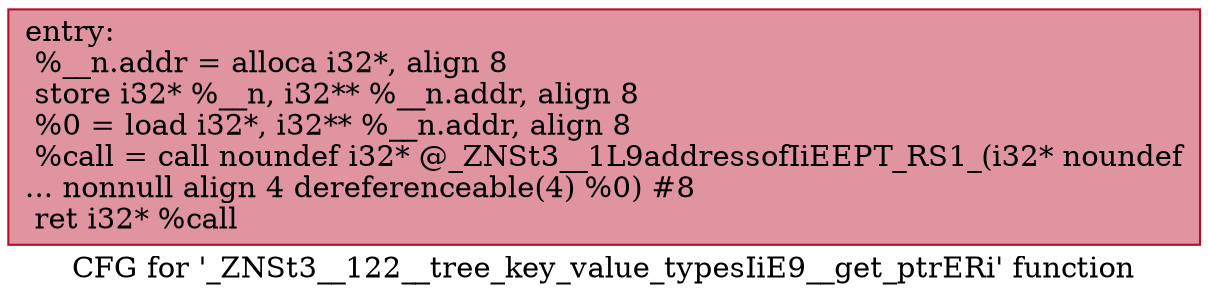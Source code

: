 digraph "CFG for '_ZNSt3__122__tree_key_value_typesIiE9__get_ptrERi' function" {
	label="CFG for '_ZNSt3__122__tree_key_value_typesIiE9__get_ptrERi' function";

	Node0x600002551900 [shape=record,color="#b70d28ff", style=filled, fillcolor="#b70d2870",label="{entry:\l  %__n.addr = alloca i32*, align 8\l  store i32* %__n, i32** %__n.addr, align 8\l  %0 = load i32*, i32** %__n.addr, align 8\l  %call = call noundef i32* @_ZNSt3__1L9addressofIiEEPT_RS1_(i32* noundef\l... nonnull align 4 dereferenceable(4) %0) #8\l  ret i32* %call\l}"];
}
